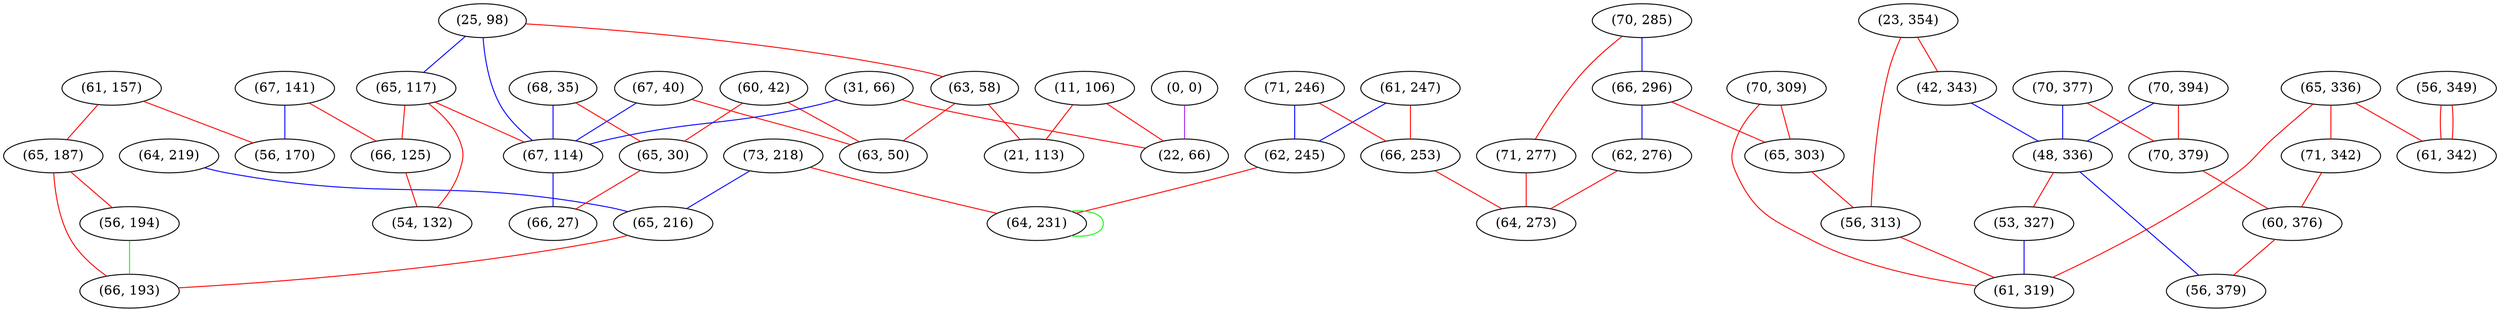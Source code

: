 graph "" {
"(73, 218)";
"(11, 106)";
"(70, 394)";
"(61, 157)";
"(67, 141)";
"(60, 42)";
"(65, 187)";
"(64, 219)";
"(23, 354)";
"(67, 40)";
"(70, 377)";
"(61, 247)";
"(68, 35)";
"(25, 98)";
"(70, 285)";
"(66, 296)";
"(65, 336)";
"(70, 309)";
"(65, 303)";
"(56, 313)";
"(56, 194)";
"(31, 66)";
"(42, 343)";
"(0, 0)";
"(71, 246)";
"(65, 30)";
"(65, 216)";
"(71, 277)";
"(56, 349)";
"(65, 117)";
"(66, 253)";
"(63, 58)";
"(67, 114)";
"(48, 336)";
"(66, 193)";
"(70, 379)";
"(21, 113)";
"(71, 342)";
"(53, 327)";
"(60, 376)";
"(61, 342)";
"(66, 125)";
"(22, 66)";
"(62, 245)";
"(63, 50)";
"(62, 276)";
"(61, 319)";
"(64, 231)";
"(56, 170)";
"(64, 273)";
"(54, 132)";
"(66, 27)";
"(56, 379)";
"(73, 218)" -- "(65, 216)"  [color=blue, key=0, weight=3];
"(73, 218)" -- "(64, 231)"  [color=red, key=0, weight=1];
"(11, 106)" -- "(21, 113)"  [color=red, key=0, weight=1];
"(11, 106)" -- "(22, 66)"  [color=red, key=0, weight=1];
"(70, 394)" -- "(70, 379)"  [color=red, key=0, weight=1];
"(70, 394)" -- "(48, 336)"  [color=blue, key=0, weight=3];
"(61, 157)" -- "(65, 187)"  [color=red, key=0, weight=1];
"(61, 157)" -- "(56, 170)"  [color=red, key=0, weight=1];
"(67, 141)" -- "(66, 125)"  [color=red, key=0, weight=1];
"(67, 141)" -- "(56, 170)"  [color=blue, key=0, weight=3];
"(60, 42)" -- "(65, 30)"  [color=red, key=0, weight=1];
"(60, 42)" -- "(63, 50)"  [color=red, key=0, weight=1];
"(65, 187)" -- "(66, 193)"  [color=red, key=0, weight=1];
"(65, 187)" -- "(56, 194)"  [color=red, key=0, weight=1];
"(64, 219)" -- "(65, 216)"  [color=blue, key=0, weight=3];
"(23, 354)" -- "(42, 343)"  [color=red, key=0, weight=1];
"(23, 354)" -- "(56, 313)"  [color=red, key=0, weight=1];
"(67, 40)" -- "(67, 114)"  [color=blue, key=0, weight=3];
"(67, 40)" -- "(63, 50)"  [color=red, key=0, weight=1];
"(70, 377)" -- "(70, 379)"  [color=red, key=0, weight=1];
"(70, 377)" -- "(48, 336)"  [color=blue, key=0, weight=3];
"(61, 247)" -- "(66, 253)"  [color=red, key=0, weight=1];
"(61, 247)" -- "(62, 245)"  [color=blue, key=0, weight=3];
"(68, 35)" -- "(67, 114)"  [color=blue, key=0, weight=3];
"(68, 35)" -- "(65, 30)"  [color=red, key=0, weight=1];
"(25, 98)" -- "(65, 117)"  [color=blue, key=0, weight=3];
"(25, 98)" -- "(67, 114)"  [color=blue, key=0, weight=3];
"(25, 98)" -- "(63, 58)"  [color=red, key=0, weight=1];
"(70, 285)" -- "(66, 296)"  [color=blue, key=0, weight=3];
"(70, 285)" -- "(71, 277)"  [color=red, key=0, weight=1];
"(66, 296)" -- "(62, 276)"  [color=blue, key=0, weight=3];
"(66, 296)" -- "(65, 303)"  [color=red, key=0, weight=1];
"(65, 336)" -- "(61, 342)"  [color=red, key=0, weight=1];
"(65, 336)" -- "(71, 342)"  [color=red, key=0, weight=1];
"(65, 336)" -- "(61, 319)"  [color=red, key=0, weight=1];
"(70, 309)" -- "(61, 319)"  [color=red, key=0, weight=1];
"(70, 309)" -- "(65, 303)"  [color=red, key=0, weight=1];
"(65, 303)" -- "(56, 313)"  [color=red, key=0, weight=1];
"(56, 313)" -- "(61, 319)"  [color=red, key=0, weight=1];
"(56, 194)" -- "(66, 193)"  [color=green, key=0, weight=2];
"(31, 66)" -- "(67, 114)"  [color=blue, key=0, weight=3];
"(31, 66)" -- "(22, 66)"  [color=red, key=0, weight=1];
"(42, 343)" -- "(48, 336)"  [color=blue, key=0, weight=3];
"(0, 0)" -- "(22, 66)"  [color=purple, key=0, weight=4];
"(71, 246)" -- "(66, 253)"  [color=red, key=0, weight=1];
"(71, 246)" -- "(62, 245)"  [color=blue, key=0, weight=3];
"(65, 30)" -- "(66, 27)"  [color=red, key=0, weight=1];
"(65, 216)" -- "(66, 193)"  [color=red, key=0, weight=1];
"(71, 277)" -- "(64, 273)"  [color=red, key=0, weight=1];
"(56, 349)" -- "(61, 342)"  [color=red, key=0, weight=1];
"(56, 349)" -- "(61, 342)"  [color=red, key=1, weight=1];
"(65, 117)" -- "(54, 132)"  [color=red, key=0, weight=1];
"(65, 117)" -- "(67, 114)"  [color=red, key=0, weight=1];
"(65, 117)" -- "(66, 125)"  [color=red, key=0, weight=1];
"(66, 253)" -- "(64, 273)"  [color=red, key=0, weight=1];
"(63, 58)" -- "(21, 113)"  [color=red, key=0, weight=1];
"(63, 58)" -- "(63, 50)"  [color=red, key=0, weight=1];
"(67, 114)" -- "(66, 27)"  [color=blue, key=0, weight=3];
"(48, 336)" -- "(56, 379)"  [color=blue, key=0, weight=3];
"(48, 336)" -- "(53, 327)"  [color=red, key=0, weight=1];
"(70, 379)" -- "(60, 376)"  [color=red, key=0, weight=1];
"(71, 342)" -- "(60, 376)"  [color=red, key=0, weight=1];
"(53, 327)" -- "(61, 319)"  [color=blue, key=0, weight=3];
"(60, 376)" -- "(56, 379)"  [color=red, key=0, weight=1];
"(66, 125)" -- "(54, 132)"  [color=red, key=0, weight=1];
"(62, 245)" -- "(64, 231)"  [color=red, key=0, weight=1];
"(62, 276)" -- "(64, 273)"  [color=red, key=0, weight=1];
"(64, 231)" -- "(64, 231)"  [color=green, key=0, weight=2];
}
